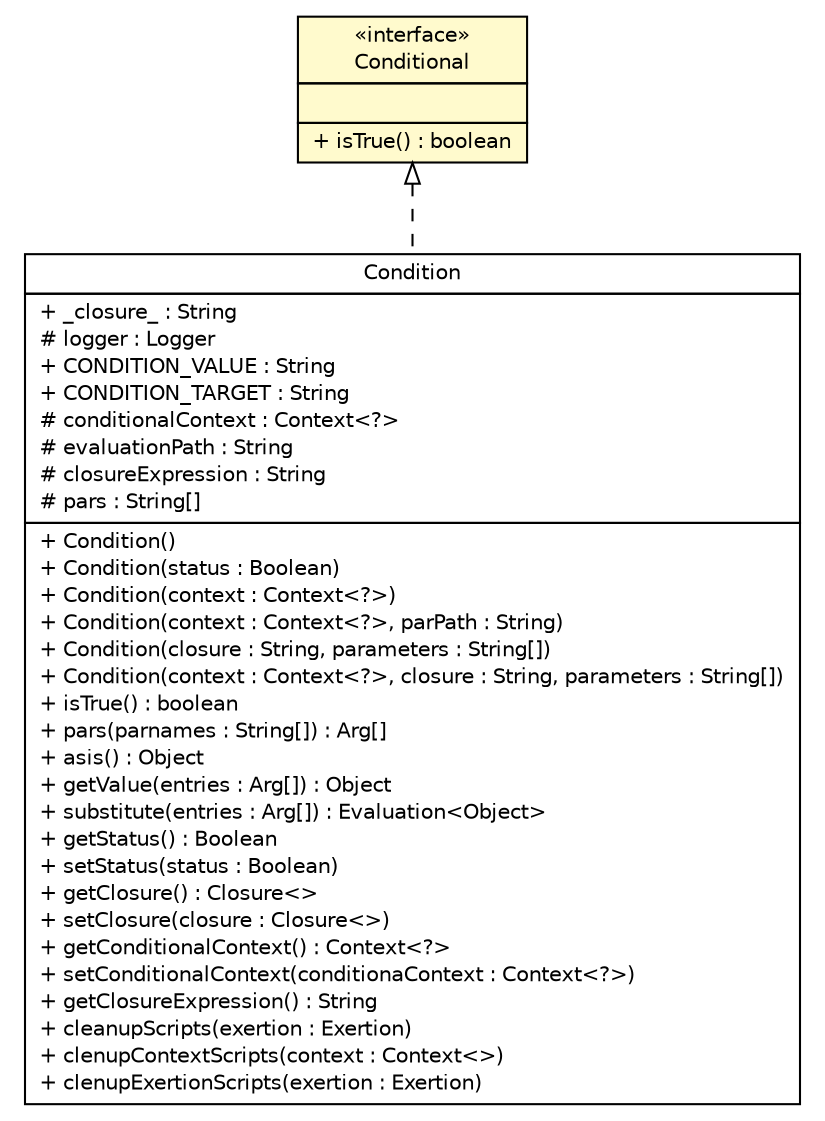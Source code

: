 #!/usr/local/bin/dot
#
# Class diagram 
# Generated by UMLGraph version R5_6 (http://www.umlgraph.org/)
#

digraph G {
	edge [fontname="Helvetica",fontsize=10,labelfontname="Helvetica",labelfontsize=10];
	node [fontname="Helvetica",fontsize=10,shape=plaintext];
	nodesep=0.25;
	ranksep=0.5;
	// sorcer.service.Condition
	c133365 [label=<<table title="sorcer.service.Condition" border="0" cellborder="1" cellspacing="0" cellpadding="2" port="p" href="./Condition.html">
		<tr><td><table border="0" cellspacing="0" cellpadding="1">
<tr><td align="center" balign="center"> Condition </td></tr>
		</table></td></tr>
		<tr><td><table border="0" cellspacing="0" cellpadding="1">
<tr><td align="left" balign="left"> + _closure_ : String </td></tr>
<tr><td align="left" balign="left"> # logger : Logger </td></tr>
<tr><td align="left" balign="left"> + CONDITION_VALUE : String </td></tr>
<tr><td align="left" balign="left"> + CONDITION_TARGET : String </td></tr>
<tr><td align="left" balign="left"> # conditionalContext : Context&lt;?&gt; </td></tr>
<tr><td align="left" balign="left"> # evaluationPath : String </td></tr>
<tr><td align="left" balign="left"> # closureExpression : String </td></tr>
<tr><td align="left" balign="left"> # pars : String[] </td></tr>
		</table></td></tr>
		<tr><td><table border="0" cellspacing="0" cellpadding="1">
<tr><td align="left" balign="left"> + Condition() </td></tr>
<tr><td align="left" balign="left"> + Condition(status : Boolean) </td></tr>
<tr><td align="left" balign="left"> + Condition(context : Context&lt;?&gt;) </td></tr>
<tr><td align="left" balign="left"> + Condition(context : Context&lt;?&gt;, parPath : String) </td></tr>
<tr><td align="left" balign="left"> + Condition(closure : String, parameters : String[]) </td></tr>
<tr><td align="left" balign="left"> + Condition(context : Context&lt;?&gt;, closure : String, parameters : String[]) </td></tr>
<tr><td align="left" balign="left"> + isTrue() : boolean </td></tr>
<tr><td align="left" balign="left"> + pars(parnames : String[]) : Arg[] </td></tr>
<tr><td align="left" balign="left"> + asis() : Object </td></tr>
<tr><td align="left" balign="left"> + getValue(entries : Arg[]) : Object </td></tr>
<tr><td align="left" balign="left"> + substitute(entries : Arg[]) : Evaluation&lt;Object&gt; </td></tr>
<tr><td align="left" balign="left"> + getStatus() : Boolean </td></tr>
<tr><td align="left" balign="left"> + setStatus(status : Boolean) </td></tr>
<tr><td align="left" balign="left"> + getClosure() : Closure&lt;&gt; </td></tr>
<tr><td align="left" balign="left"> + setClosure(closure : Closure&lt;&gt;) </td></tr>
<tr><td align="left" balign="left"> + getConditionalContext() : Context&lt;?&gt; </td></tr>
<tr><td align="left" balign="left"> + setConditionalContext(conditionaContext : Context&lt;?&gt;) </td></tr>
<tr><td align="left" balign="left"> + getClosureExpression() : String </td></tr>
<tr><td align="left" balign="left"> + cleanupScripts(exertion : Exertion) </td></tr>
<tr><td align="left" balign="left"> + clenupContextScripts(context : Context&lt;&gt;) </td></tr>
<tr><td align="left" balign="left"> + clenupExertionScripts(exertion : Exertion) </td></tr>
		</table></td></tr>
		</table>>, URL="./Condition.html", fontname="Helvetica", fontcolor="black", fontsize=10.0];
	// sorcer.service.Conditional
	c133430 [label=<<table title="sorcer.service.Conditional" border="0" cellborder="1" cellspacing="0" cellpadding="2" port="p" bgcolor="lemonChiffon" href="./Conditional.html">
		<tr><td><table border="0" cellspacing="0" cellpadding="1">
<tr><td align="center" balign="center"> &#171;interface&#187; </td></tr>
<tr><td align="center" balign="center"> Conditional </td></tr>
		</table></td></tr>
		<tr><td><table border="0" cellspacing="0" cellpadding="1">
<tr><td align="left" balign="left">  </td></tr>
		</table></td></tr>
		<tr><td><table border="0" cellspacing="0" cellpadding="1">
<tr><td align="left" balign="left"> + isTrue() : boolean </td></tr>
		</table></td></tr>
		</table>>, URL="./Conditional.html", fontname="Helvetica", fontcolor="black", fontsize=10.0];
	//sorcer.service.Condition implements sorcer.service.Conditional
	c133430:p -> c133365:p [dir=back,arrowtail=empty,style=dashed];
}

